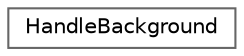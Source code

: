 digraph "Graphical Class Hierarchy"
{
 // LATEX_PDF_SIZE
  bgcolor="transparent";
  edge [fontname=Helvetica,fontsize=10,labelfontname=Helvetica,labelfontsize=10];
  node [fontname=Helvetica,fontsize=10,shape=box,height=0.2,width=0.4];
  rankdir="LR";
  Node0 [id="Node000000",label="HandleBackground",height=0.2,width=0.4,color="grey40", fillcolor="white", style="filled",URL="$classHandleBackground.html",tooltip="Handles background rendering and animated star field."];
}
